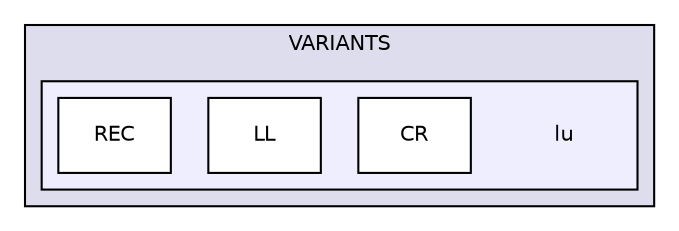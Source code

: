 digraph "libs/lapack-3.6.0/SRC/VARIANTS/lu" {
  compound=true
  node [ fontsize="10", fontname="Helvetica"];
  edge [ labelfontsize="10", labelfontname="Helvetica"];
  subgraph clusterdir_526c48523a22a8b4fbfa7daee8ab8466 {
    graph [ bgcolor="#ddddee", pencolor="black", label="VARIANTS" fontname="Helvetica", fontsize="10", URL="dir_526c48523a22a8b4fbfa7daee8ab8466.html"]
  subgraph clusterdir_b65ea48d63a4685dd5902bc466ff06f4 {
    graph [ bgcolor="#eeeeff", pencolor="black", label="" URL="dir_b65ea48d63a4685dd5902bc466ff06f4.html"];
    dir_b65ea48d63a4685dd5902bc466ff06f4 [shape=plaintext label="lu"];
    dir_be492cbd7d201fa8b97f52f5b1318eea [shape=box label="CR" color="black" fillcolor="white" style="filled" URL="dir_be492cbd7d201fa8b97f52f5b1318eea.html"];
    dir_b1929c9b4b11a8521a78885fe25f29ee [shape=box label="LL" color="black" fillcolor="white" style="filled" URL="dir_b1929c9b4b11a8521a78885fe25f29ee.html"];
    dir_47d17dabf23d88d38096b451270a1d09 [shape=box label="REC" color="black" fillcolor="white" style="filled" URL="dir_47d17dabf23d88d38096b451270a1d09.html"];
  }
  }
}
